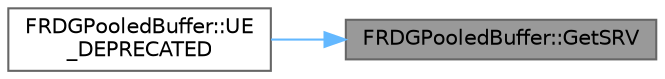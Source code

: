 digraph "FRDGPooledBuffer::GetSRV"
{
 // INTERACTIVE_SVG=YES
 // LATEX_PDF_SIZE
  bgcolor="transparent";
  edge [fontname=Helvetica,fontsize=10,labelfontname=Helvetica,labelfontsize=10];
  node [fontname=Helvetica,fontsize=10,shape=box,height=0.2,width=0.4];
  rankdir="RL";
  Node1 [id="Node000001",label="FRDGPooledBuffer::GetSRV",height=0.2,width=0.4,color="gray40", fillcolor="grey60", style="filled", fontcolor="black",tooltip="Returns the default SRV."];
  Node1 -> Node2 [id="edge1_Node000001_Node000002",dir="back",color="steelblue1",style="solid",tooltip=" "];
  Node2 [id="Node000002",label="FRDGPooledBuffer::UE\l_DEPRECATED",height=0.2,width=0.4,color="grey40", fillcolor="white", style="filled",URL="$d3/dea/classFRDGPooledBuffer.html#aaf94a0eb9032603beb6afc96db76b3c9",tooltip=" "];
}
